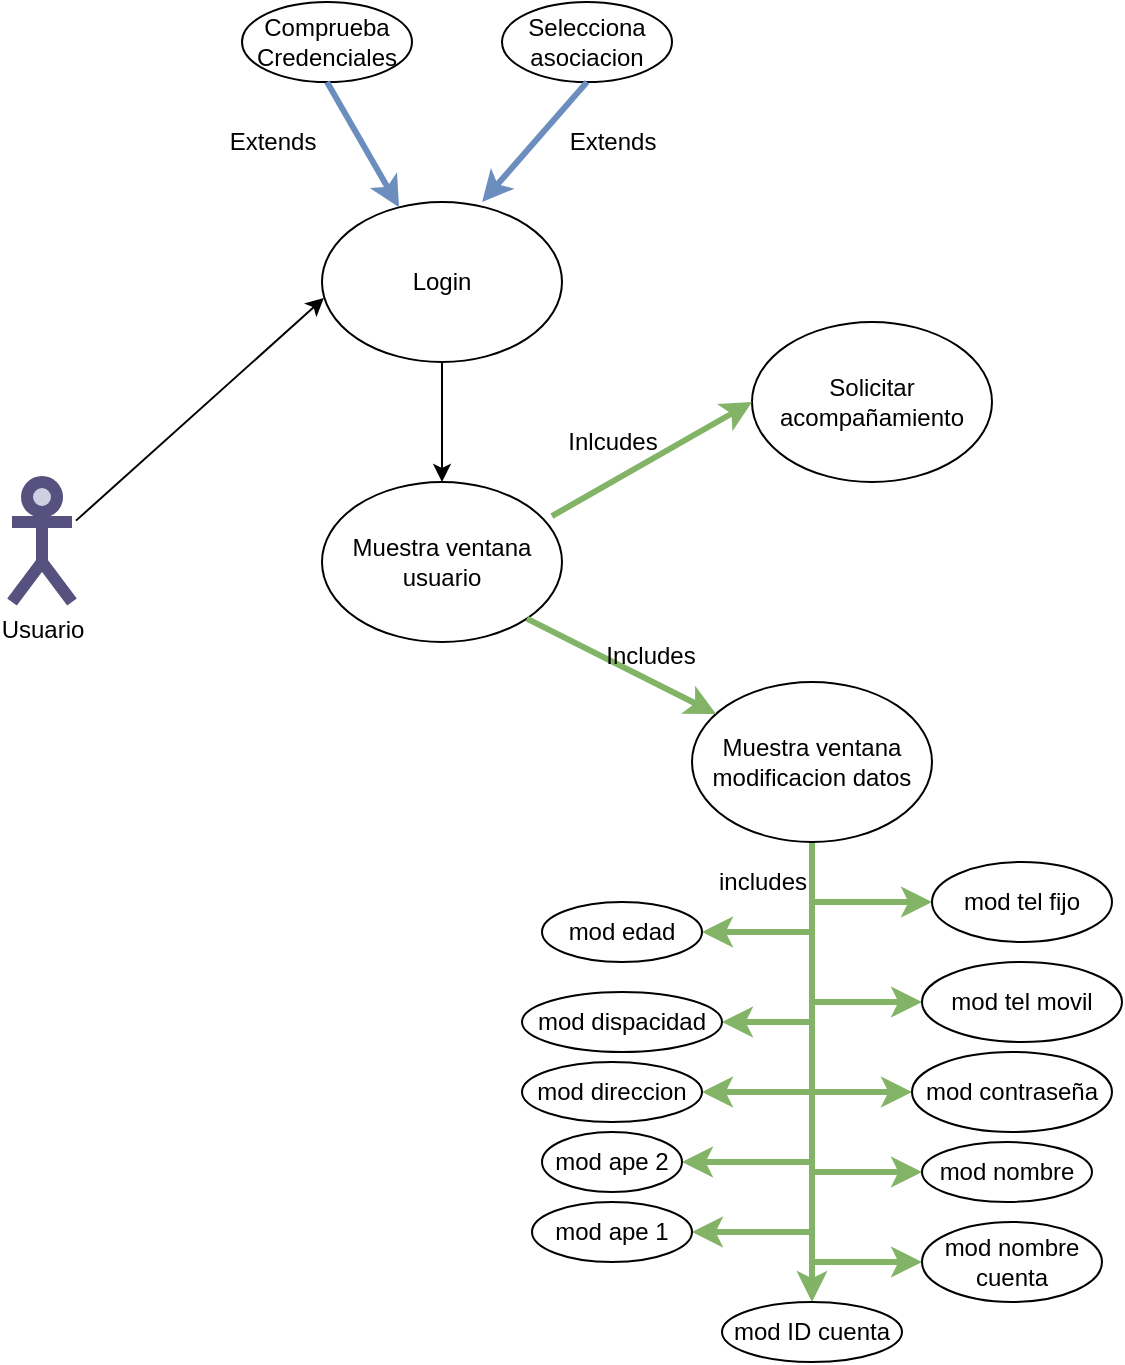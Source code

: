<mxfile version="13.1.1" type="device"><diagram id="CCCgxvf82isJ1wttpA6w" name="Page-1"><mxGraphModel dx="1422" dy="763" grid="1" gridSize="10" guides="1" tooltips="1" connect="1" arrows="1" fold="1" page="1" pageScale="1" pageWidth="850" pageHeight="1100" math="0" shadow="0"><root><mxCell id="0"/><mxCell id="1" parent="0"/><mxCell id="KcpnOK7wWUyaaNC3IBvE-1" value="Usuario" style="shape=umlActor;verticalLabelPosition=bottom;labelBackgroundColor=#ffffff;verticalAlign=top;html=1;outlineConnect=0;fillColor=#d0cee2;strokeColor=#56517e;strokeWidth=6;perimeterSpacing=2;" vertex="1" parent="1"><mxGeometry x="170" y="380" width="30" height="60" as="geometry"/></mxCell><mxCell id="KcpnOK7wWUyaaNC3IBvE-8" value="Login" style="ellipse;whiteSpace=wrap;html=1;" vertex="1" parent="1"><mxGeometry x="325" y="240" width="120" height="80" as="geometry"/></mxCell><mxCell id="KcpnOK7wWUyaaNC3IBvE-9" value="&lt;div&gt;Comprueba&lt;/div&gt;&lt;div&gt;Credenciales&lt;br&gt;&lt;/div&gt;" style="ellipse;whiteSpace=wrap;html=1;" vertex="1" parent="1"><mxGeometry x="285" y="140" width="85" height="40" as="geometry"/></mxCell><mxCell id="KcpnOK7wWUyaaNC3IBvE-10" value="&lt;div&gt;Selecciona&lt;br&gt;&lt;/div&gt;&lt;div&gt;asociacion&lt;br&gt;&lt;/div&gt;" style="ellipse;whiteSpace=wrap;html=1;" vertex="1" parent="1"><mxGeometry x="415" y="140" width="85" height="40" as="geometry"/></mxCell><mxCell id="KcpnOK7wWUyaaNC3IBvE-11" value="" style="endArrow=classic;html=1;exitX=0.5;exitY=1;exitDx=0;exitDy=0;strokeWidth=3;fillColor=#dae8fc;strokeColor=#6c8ebf;" edge="1" parent="1" source="KcpnOK7wWUyaaNC3IBvE-9" target="KcpnOK7wWUyaaNC3IBvE-8"><mxGeometry width="50" height="50" relative="1" as="geometry"><mxPoint x="545" y="310" as="sourcePoint"/><mxPoint x="595" y="260" as="targetPoint"/></mxGeometry></mxCell><mxCell id="KcpnOK7wWUyaaNC3IBvE-12" value="Extends" style="text;html=1;align=center;verticalAlign=middle;resizable=0;points=[];autosize=1;" vertex="1" parent="1"><mxGeometry x="270" y="200" width="60" height="20" as="geometry"/></mxCell><mxCell id="KcpnOK7wWUyaaNC3IBvE-13" value="" style="endArrow=classic;html=1;exitX=0.5;exitY=1;exitDx=0;exitDy=0;entryX=0.667;entryY=0;entryDx=0;entryDy=0;entryPerimeter=0;strokeWidth=3;fillColor=#dae8fc;strokeColor=#6c8ebf;" edge="1" parent="1" source="KcpnOK7wWUyaaNC3IBvE-10" target="KcpnOK7wWUyaaNC3IBvE-8"><mxGeometry width="50" height="50" relative="1" as="geometry"><mxPoint x="545" y="310" as="sourcePoint"/><mxPoint x="595" y="260" as="targetPoint"/></mxGeometry></mxCell><mxCell id="KcpnOK7wWUyaaNC3IBvE-14" value="Extends" style="text;html=1;align=center;verticalAlign=middle;resizable=0;points=[];autosize=1;" vertex="1" parent="1"><mxGeometry x="440" y="200" width="60" height="20" as="geometry"/></mxCell><mxCell id="KcpnOK7wWUyaaNC3IBvE-17" value="" style="endArrow=classic;html=1;exitX=1;exitY=0.333;exitDx=0;exitDy=0;exitPerimeter=0;entryX=0.008;entryY=0.6;entryDx=0;entryDy=0;entryPerimeter=0;" edge="1" parent="1" source="KcpnOK7wWUyaaNC3IBvE-1" target="KcpnOK7wWUyaaNC3IBvE-8"><mxGeometry width="50" height="50" relative="1" as="geometry"><mxPoint x="400" y="410" as="sourcePoint"/><mxPoint x="450" y="360" as="targetPoint"/></mxGeometry></mxCell><mxCell id="KcpnOK7wWUyaaNC3IBvE-18" value="" style="endArrow=classic;html=1;exitX=0.5;exitY=1;exitDx=0;exitDy=0;entryX=0.5;entryY=0;entryDx=0;entryDy=0;" edge="1" parent="1" source="KcpnOK7wWUyaaNC3IBvE-8" target="KcpnOK7wWUyaaNC3IBvE-19"><mxGeometry width="50" height="50" relative="1" as="geometry"><mxPoint x="390" y="380" as="sourcePoint"/><mxPoint x="385" y="410" as="targetPoint"/></mxGeometry></mxCell><mxCell id="KcpnOK7wWUyaaNC3IBvE-19" value="Muestra ventana usuario" style="ellipse;whiteSpace=wrap;html=1;strokeWidth=1;" vertex="1" parent="1"><mxGeometry x="325" y="380" width="120" height="80" as="geometry"/></mxCell><mxCell id="KcpnOK7wWUyaaNC3IBvE-22" value="&lt;div&gt;Solicitar acompañamiento&lt;/div&gt;" style="ellipse;whiteSpace=wrap;html=1;strokeWidth=1;" vertex="1" parent="1"><mxGeometry x="540" y="300" width="120" height="80" as="geometry"/></mxCell><mxCell id="KcpnOK7wWUyaaNC3IBvE-23" value="" style="endArrow=classic;html=1;entryX=0;entryY=0.5;entryDx=0;entryDy=0;exitX=0.958;exitY=0.213;exitDx=0;exitDy=0;exitPerimeter=0;fillColor=#d5e8d4;strokeColor=#82b366;strokeWidth=3;" edge="1" parent="1" source="KcpnOK7wWUyaaNC3IBvE-19" target="KcpnOK7wWUyaaNC3IBvE-22"><mxGeometry width="50" height="50" relative="1" as="geometry"><mxPoint x="400" y="410" as="sourcePoint"/><mxPoint x="450" y="360" as="targetPoint"/></mxGeometry></mxCell><mxCell id="KcpnOK7wWUyaaNC3IBvE-24" value="Inlcudes" style="text;html=1;align=center;verticalAlign=middle;resizable=0;points=[];autosize=1;" vertex="1" parent="1"><mxGeometry x="440" y="350" width="60" height="20" as="geometry"/></mxCell><mxCell id="KcpnOK7wWUyaaNC3IBvE-39" style="edgeStyle=orthogonalEdgeStyle;rounded=0;orthogonalLoop=1;jettySize=auto;html=1;entryX=0.5;entryY=0;entryDx=0;entryDy=0;strokeWidth=3;fillColor=#d5e8d4;strokeColor=#82b366;exitX=0.5;exitY=1;exitDx=0;exitDy=0;" edge="1" parent="1" source="KcpnOK7wWUyaaNC3IBvE-25" target="KcpnOK7wWUyaaNC3IBvE-38"><mxGeometry relative="1" as="geometry"><mxPoint x="570" y="600" as="sourcePoint"/></mxGeometry></mxCell><mxCell id="KcpnOK7wWUyaaNC3IBvE-40" style="edgeStyle=orthogonalEdgeStyle;rounded=0;orthogonalLoop=1;jettySize=auto;html=1;strokeWidth=3;fillColor=#d5e8d4;strokeColor=#82b366;entryX=0;entryY=0.5;entryDx=0;entryDy=0;" edge="1" parent="1" target="KcpnOK7wWUyaaNC3IBvE-37"><mxGeometry relative="1" as="geometry"><mxPoint x="570" y="650" as="sourcePoint"/><Array as="points"><mxPoint x="570" y="770"/></Array></mxGeometry></mxCell><mxCell id="KcpnOK7wWUyaaNC3IBvE-41" style="edgeStyle=orthogonalEdgeStyle;rounded=0;orthogonalLoop=1;jettySize=auto;html=1;entryX=1;entryY=0.5;entryDx=0;entryDy=0;strokeWidth=3;fillColor=#d5e8d4;strokeColor=#82b366;" edge="1" parent="1" target="KcpnOK7wWUyaaNC3IBvE-30"><mxGeometry relative="1" as="geometry"><mxPoint x="570" y="650" as="sourcePoint"/><Array as="points"><mxPoint x="570" y="685"/></Array></mxGeometry></mxCell><mxCell id="KcpnOK7wWUyaaNC3IBvE-42" style="edgeStyle=orthogonalEdgeStyle;rounded=0;orthogonalLoop=1;jettySize=auto;html=1;entryX=0;entryY=0.5;entryDx=0;entryDy=0;strokeWidth=3;fillColor=#d5e8d4;strokeColor=#82b366;" edge="1" parent="1" target="KcpnOK7wWUyaaNC3IBvE-35"><mxGeometry relative="1" as="geometry"><mxPoint x="570" y="650" as="sourcePoint"/><Array as="points"><mxPoint x="570" y="725"/></Array></mxGeometry></mxCell><mxCell id="KcpnOK7wWUyaaNC3IBvE-43" style="edgeStyle=orthogonalEdgeStyle;rounded=0;orthogonalLoop=1;jettySize=auto;html=1;entryX=0;entryY=0.5;entryDx=0;entryDy=0;strokeWidth=3;fillColor=#d5e8d4;strokeColor=#82b366;" edge="1" parent="1" target="KcpnOK7wWUyaaNC3IBvE-36"><mxGeometry relative="1" as="geometry"><mxPoint x="570" y="650" as="sourcePoint"/><Array as="points"><mxPoint x="570" y="685"/></Array></mxGeometry></mxCell><mxCell id="KcpnOK7wWUyaaNC3IBvE-44" style="edgeStyle=orthogonalEdgeStyle;rounded=0;orthogonalLoop=1;jettySize=auto;html=1;entryX=1;entryY=0.5;entryDx=0;entryDy=0;strokeWidth=3;fillColor=#d5e8d4;strokeColor=#82b366;" edge="1" parent="1" target="KcpnOK7wWUyaaNC3IBvE-31"><mxGeometry relative="1" as="geometry"><mxPoint x="570" y="600" as="sourcePoint"/><Array as="points"><mxPoint x="570" y="650"/></Array></mxGeometry></mxCell><mxCell id="KcpnOK7wWUyaaNC3IBvE-45" style="edgeStyle=orthogonalEdgeStyle;rounded=0;orthogonalLoop=1;jettySize=auto;html=1;entryX=1;entryY=0.5;entryDx=0;entryDy=0;strokeWidth=3;fillColor=#d5e8d4;strokeColor=#82b366;" edge="1" parent="1" target="KcpnOK7wWUyaaNC3IBvE-33"><mxGeometry relative="1" as="geometry"><mxPoint x="570" y="600" as="sourcePoint"/><Array as="points"><mxPoint x="570" y="720"/></Array></mxGeometry></mxCell><mxCell id="KcpnOK7wWUyaaNC3IBvE-46" style="edgeStyle=orthogonalEdgeStyle;rounded=0;orthogonalLoop=1;jettySize=auto;html=1;entryX=1;entryY=0.5;entryDx=0;entryDy=0;strokeWidth=3;fillColor=#d5e8d4;strokeColor=#82b366;" edge="1" parent="1" target="KcpnOK7wWUyaaNC3IBvE-34"><mxGeometry relative="1" as="geometry"><mxPoint x="570" y="600" as="sourcePoint"/><Array as="points"><mxPoint x="570" y="755"/></Array></mxGeometry></mxCell><mxCell id="KcpnOK7wWUyaaNC3IBvE-47" style="edgeStyle=orthogonalEdgeStyle;rounded=0;orthogonalLoop=1;jettySize=auto;html=1;entryX=1;entryY=0.5;entryDx=0;entryDy=0;strokeWidth=3;fillColor=#d5e8d4;strokeColor=#82b366;" edge="1" parent="1" source="KcpnOK7wWUyaaNC3IBvE-25" target="KcpnOK7wWUyaaNC3IBvE-32"><mxGeometry relative="1" as="geometry"/></mxCell><mxCell id="KcpnOK7wWUyaaNC3IBvE-48" style="edgeStyle=orthogonalEdgeStyle;rounded=0;orthogonalLoop=1;jettySize=auto;html=1;entryX=0;entryY=0.5;entryDx=0;entryDy=0;strokeWidth=3;fillColor=#d5e8d4;strokeColor=#82b366;" edge="1" parent="1" source="KcpnOK7wWUyaaNC3IBvE-25" target="KcpnOK7wWUyaaNC3IBvE-29"><mxGeometry relative="1" as="geometry"/></mxCell><mxCell id="KcpnOK7wWUyaaNC3IBvE-49" style="edgeStyle=orthogonalEdgeStyle;rounded=0;orthogonalLoop=1;jettySize=auto;html=1;entryX=0;entryY=0.5;entryDx=0;entryDy=0;strokeWidth=3;fillColor=#d5e8d4;strokeColor=#82b366;" edge="1" parent="1" source="KcpnOK7wWUyaaNC3IBvE-25" target="KcpnOK7wWUyaaNC3IBvE-28"><mxGeometry relative="1" as="geometry"/></mxCell><mxCell id="KcpnOK7wWUyaaNC3IBvE-25" value="Muestra ventana modificacion datos" style="ellipse;whiteSpace=wrap;html=1;strokeWidth=1;" vertex="1" parent="1"><mxGeometry x="510" y="480" width="120" height="80" as="geometry"/></mxCell><mxCell id="KcpnOK7wWUyaaNC3IBvE-26" value="" style="endArrow=classic;html=1;exitX=1;exitY=1;exitDx=0;exitDy=0;fillColor=#d5e8d4;strokeColor=#82b366;strokeWidth=3;" edge="1" parent="1" source="KcpnOK7wWUyaaNC3IBvE-19" target="KcpnOK7wWUyaaNC3IBvE-25"><mxGeometry width="50" height="50" relative="1" as="geometry"><mxPoint x="400" y="410" as="sourcePoint"/><mxPoint x="450" y="360" as="targetPoint"/></mxGeometry></mxCell><mxCell id="KcpnOK7wWUyaaNC3IBvE-27" value="Includes" style="text;html=1;align=center;verticalAlign=middle;resizable=0;points=[];autosize=1;" vertex="1" parent="1"><mxGeometry x="459" y="457" width="60" height="20" as="geometry"/></mxCell><mxCell id="KcpnOK7wWUyaaNC3IBvE-28" value="mod tel movil" style="ellipse;whiteSpace=wrap;html=1;strokeWidth=1;" vertex="1" parent="1"><mxGeometry x="625" y="620" width="100" height="40" as="geometry"/></mxCell><mxCell id="KcpnOK7wWUyaaNC3IBvE-29" value="mod tel fijo" style="ellipse;whiteSpace=wrap;html=1;strokeWidth=1;" vertex="1" parent="1"><mxGeometry x="630" y="570" width="90" height="40" as="geometry"/></mxCell><mxCell id="KcpnOK7wWUyaaNC3IBvE-30" value="mod direccion" style="ellipse;whiteSpace=wrap;html=1;strokeWidth=1;" vertex="1" parent="1"><mxGeometry x="425" y="670" width="90" height="30" as="geometry"/></mxCell><mxCell id="KcpnOK7wWUyaaNC3IBvE-31" value="mod dispacidad" style="ellipse;whiteSpace=wrap;html=1;strokeWidth=1;" vertex="1" parent="1"><mxGeometry x="425" y="635" width="100" height="30" as="geometry"/></mxCell><mxCell id="KcpnOK7wWUyaaNC3IBvE-32" value="mod edad" style="ellipse;whiteSpace=wrap;html=1;strokeWidth=1;" vertex="1" parent="1"><mxGeometry x="435" y="590" width="80" height="30" as="geometry"/></mxCell><mxCell id="KcpnOK7wWUyaaNC3IBvE-33" value="mod ape 2" style="ellipse;whiteSpace=wrap;html=1;strokeWidth=1;" vertex="1" parent="1"><mxGeometry x="435" y="705" width="70" height="30" as="geometry"/></mxCell><mxCell id="KcpnOK7wWUyaaNC3IBvE-34" value="mod ape 1" style="ellipse;whiteSpace=wrap;html=1;strokeWidth=1;" vertex="1" parent="1"><mxGeometry x="430" y="740" width="80" height="30" as="geometry"/></mxCell><mxCell id="KcpnOK7wWUyaaNC3IBvE-35" value="mod nombre" style="ellipse;whiteSpace=wrap;html=1;strokeWidth=1;" vertex="1" parent="1"><mxGeometry x="625" y="710" width="85" height="30" as="geometry"/></mxCell><mxCell id="KcpnOK7wWUyaaNC3IBvE-36" value="mod contraseña" style="ellipse;whiteSpace=wrap;html=1;strokeWidth=1;" vertex="1" parent="1"><mxGeometry x="620" y="665" width="100" height="40" as="geometry"/></mxCell><mxCell id="KcpnOK7wWUyaaNC3IBvE-37" value="mod nombre cuenta" style="ellipse;whiteSpace=wrap;html=1;strokeWidth=1;" vertex="1" parent="1"><mxGeometry x="625" y="750" width="90" height="40" as="geometry"/></mxCell><mxCell id="KcpnOK7wWUyaaNC3IBvE-38" value="mod ID cuenta" style="ellipse;whiteSpace=wrap;html=1;strokeWidth=1;" vertex="1" parent="1"><mxGeometry x="525" y="790" width="90" height="30" as="geometry"/></mxCell><mxCell id="KcpnOK7wWUyaaNC3IBvE-50" value="includes" style="text;html=1;align=center;verticalAlign=middle;resizable=0;points=[];autosize=1;" vertex="1" parent="1"><mxGeometry x="515" y="570" width="60" height="20" as="geometry"/></mxCell></root></mxGraphModel></diagram></mxfile>